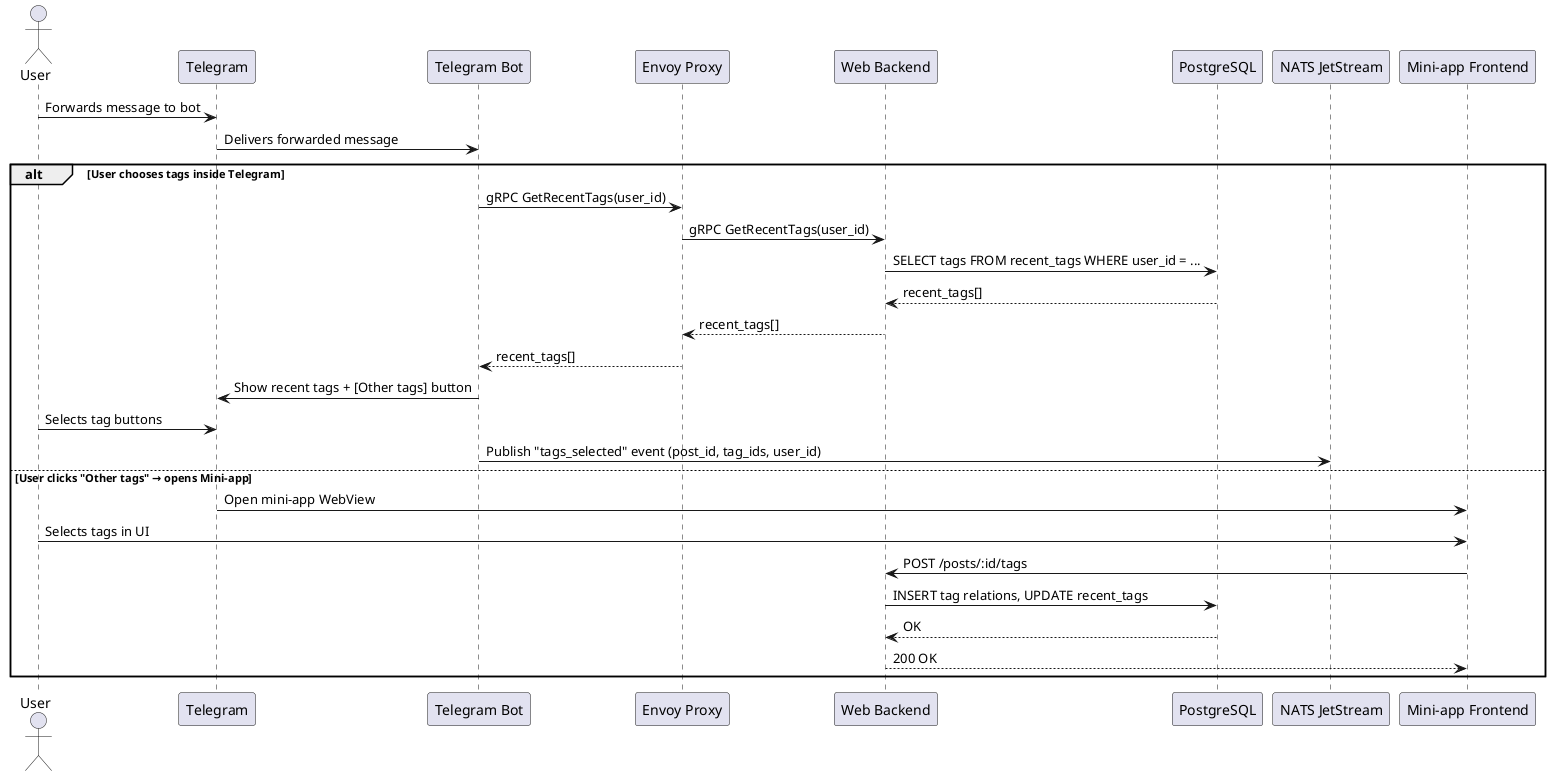 @startuml save_post_and_tags
actor User
participant "Telegram" as Telegram
participant "Telegram Bot" as Bot
participant "Envoy Proxy" as Envoy
participant "Web Backend" as Backend
participant "PostgreSQL" as DB
participant "NATS JetStream" as NATS
participant "Mini-app Frontend" as Frontend

User -> Telegram : Forwards message to bot
Telegram -> Bot : Delivers forwarded message

alt User chooses tags inside Telegram
    Bot -> Envoy : gRPC GetRecentTags(user_id)
    Envoy -> Backend : gRPC GetRecentTags(user_id)
    Backend -> DB : SELECT tags FROM recent_tags WHERE user_id = ...
    DB --> Backend : recent_tags[]
    Backend --> Envoy : recent_tags[]
    Envoy --> Bot : recent_tags[]

    Bot -> Telegram : Show recent tags + [Other tags] button
    User -> Telegram : Selects tag buttons
    Bot -> NATS : Publish "tags_selected" event (post_id, tag_ids, user_id)

else User clicks "Other tags" → opens Mini-app
    Telegram -> Frontend : Open mini-app WebView
    User -> Frontend : Selects tags in UI
    Frontend -> Backend : POST /posts/:id/tags
    Backend -> DB : INSERT tag relations, UPDATE recent_tags
    DB --> Backend : OK
    Backend --> Frontend : 200 OK
end
@enduml

